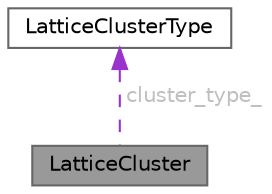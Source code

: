 digraph "LatticeCluster"
{
 // LATEX_PDF_SIZE
  bgcolor="transparent";
  edge [fontname=Helvetica,fontsize=10,labelfontname=Helvetica,labelfontsize=10];
  node [fontname=Helvetica,fontsize=10,shape=box,height=0.2,width=0.4];
  Node1 [id="Node000001",label="LatticeCluster",height=0.2,width=0.4,color="gray40", fillcolor="grey60", style="filled", fontcolor="black",tooltip="Class for defining a cluster of lattice sites."];
  Node2 -> Node1 [id="edge1_Node000001_Node000002",dir="back",color="darkorchid3",style="dashed",tooltip=" ",label=" cluster_type_",fontcolor="grey" ];
  Node2 [id="Node000002",label="LatticeClusterType",height=0.2,width=0.4,color="gray40", fillcolor="white", style="filled",URL="$classLatticeClusterType.html",tooltip="Class for defining type of lattice clusters for cluster expansion."];
}
